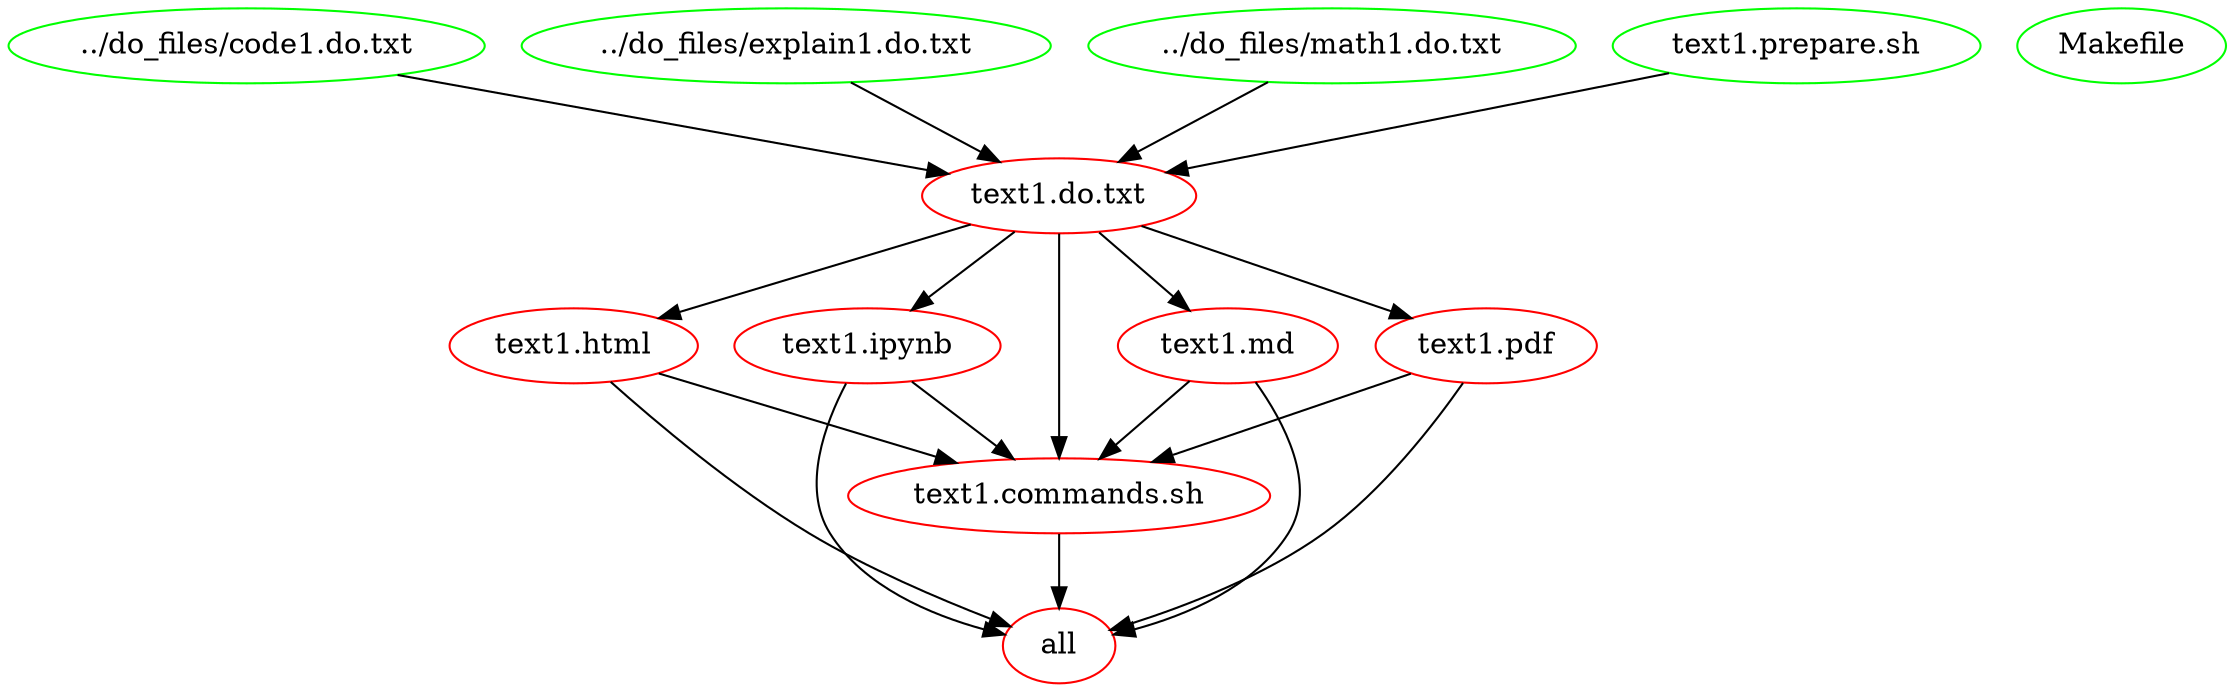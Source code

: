 digraph G {
n7[label="../do_files/code1.do.txt", color="green"];
n8[label="../do_files/explain1.do.txt", color="green"];
n9[label="../do_files/math1.do.txt", color="green"];
n2[label="Makefile", color="green"];
n3[label="all", color="red"];
n4[label="text1.commands.sh", color="red"];
n5[label="text1.do.txt", color="red"];
n10[label="text1.html", color="red"];
n12[label="text1.ipynb", color="red"];
n13[label="text1.md", color="red"];
n11[label="text1.pdf", color="red"];
n6[label="text1.prepare.sh", color="green"];
n4 -> n3 ; 
n10 -> n3 ; 
n12 -> n3 ; 
n13 -> n3 ; 
n11 -> n3 ; 
n5 -> n4 ; 
n10 -> n4 ; 
n12 -> n4 ; 
n13 -> n4 ; 
n11 -> n4 ; 
n7 -> n5 ; 
n8 -> n5 ; 
n9 -> n5 ; 
n6 -> n5 ; 
n5 -> n10 ; 
n5 -> n12 ; 
n5 -> n13 ; 
n5 -> n11 ; 
}
